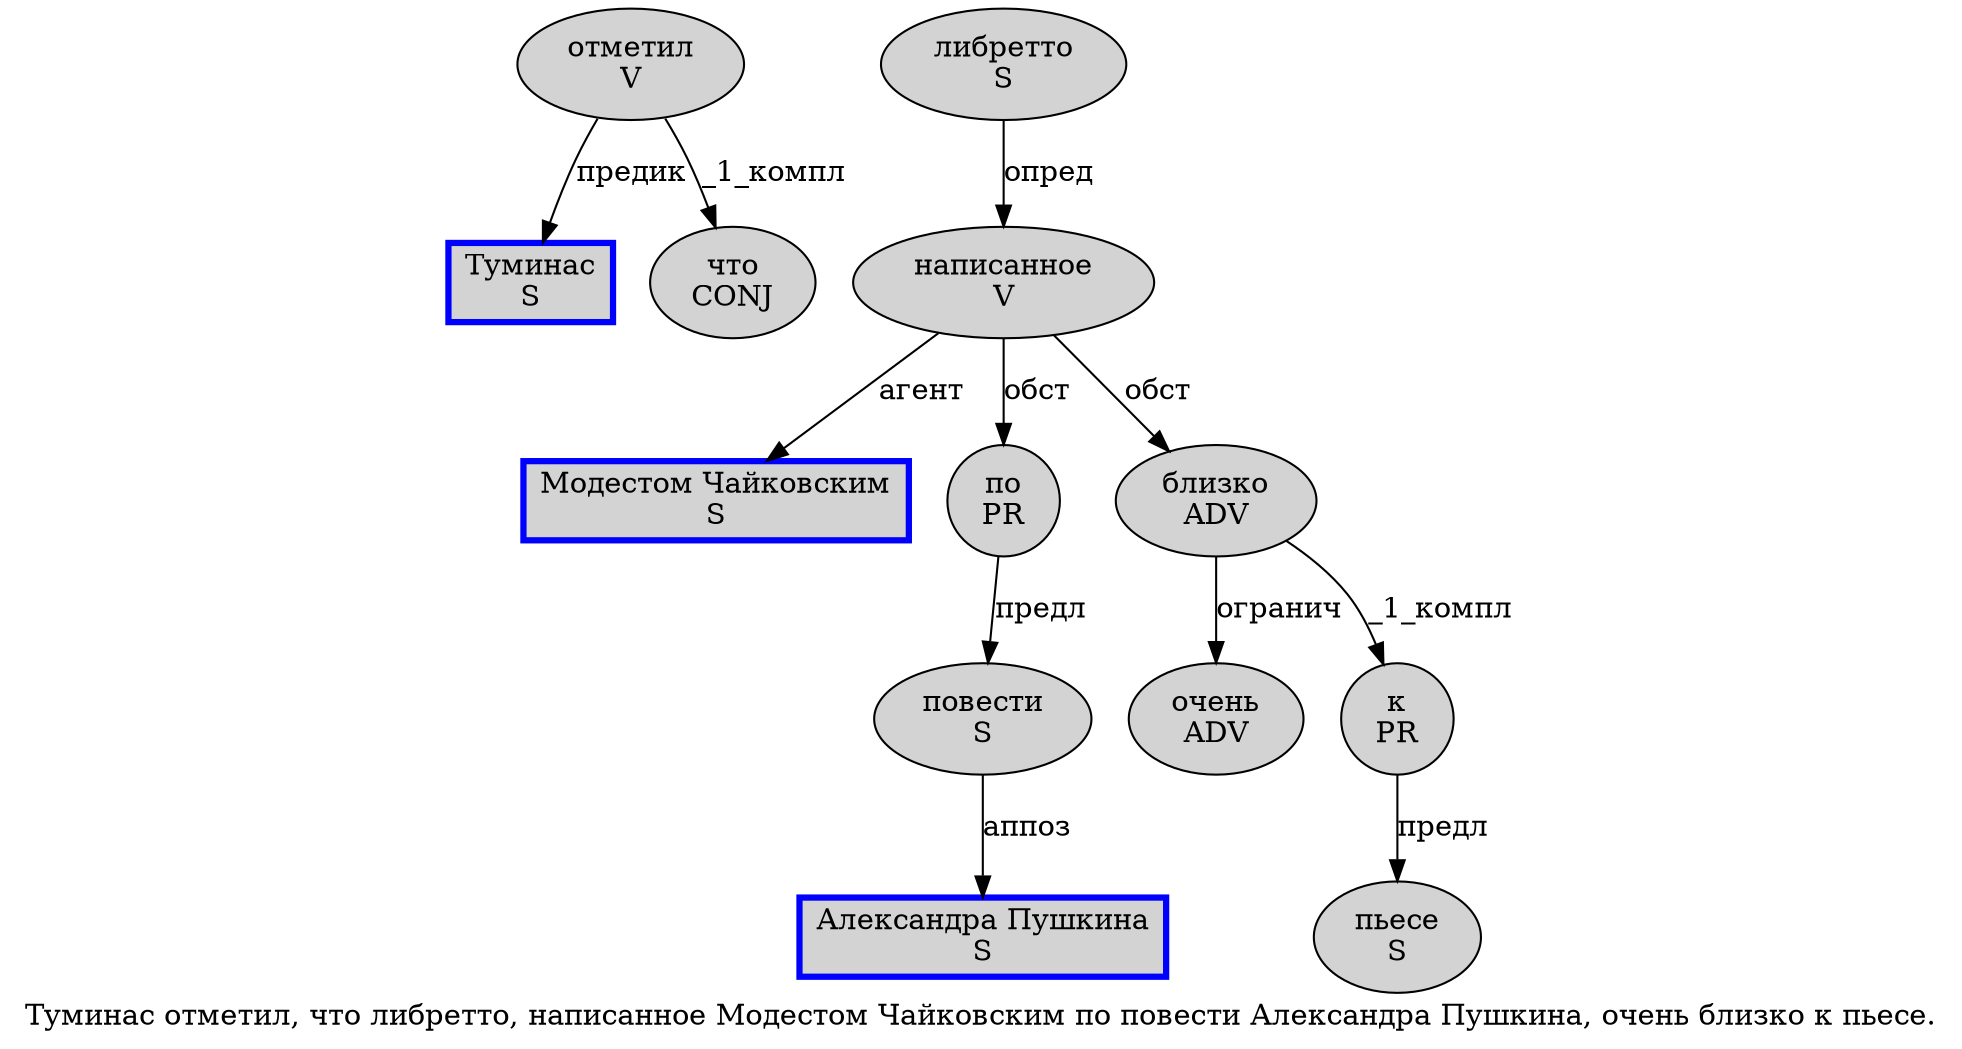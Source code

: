digraph SENTENCE_841 {
	graph [label="Туминас отметил, что либретто, написанное Модестом Чайковским по повести Александра Пушкина, очень близко к пьесе."]
	node [style=filled]
		0 [label="Туминас
S" color=blue fillcolor=lightgray penwidth=3 shape=box]
		1 [label="отметил
V" color="" fillcolor=lightgray penwidth=1 shape=ellipse]
		3 [label="что
CONJ" color="" fillcolor=lightgray penwidth=1 shape=ellipse]
		4 [label="либретто
S" color="" fillcolor=lightgray penwidth=1 shape=ellipse]
		6 [label="написанное
V" color="" fillcolor=lightgray penwidth=1 shape=ellipse]
		7 [label="Модестом Чайковским
S" color=blue fillcolor=lightgray penwidth=3 shape=box]
		8 [label="по
PR" color="" fillcolor=lightgray penwidth=1 shape=ellipse]
		9 [label="повести
S" color="" fillcolor=lightgray penwidth=1 shape=ellipse]
		10 [label="Александра Пушкина
S" color=blue fillcolor=lightgray penwidth=3 shape=box]
		12 [label="очень
ADV" color="" fillcolor=lightgray penwidth=1 shape=ellipse]
		13 [label="близко
ADV" color="" fillcolor=lightgray penwidth=1 shape=ellipse]
		14 [label="к
PR" color="" fillcolor=lightgray penwidth=1 shape=ellipse]
		15 [label="пьесе
S" color="" fillcolor=lightgray penwidth=1 shape=ellipse]
			13 -> 12 [label="огранич"]
			13 -> 14 [label="_1_компл"]
			8 -> 9 [label="предл"]
			14 -> 15 [label="предл"]
			9 -> 10 [label="аппоз"]
			4 -> 6 [label="опред"]
			1 -> 0 [label="предик"]
			1 -> 3 [label="_1_компл"]
			6 -> 7 [label="агент"]
			6 -> 8 [label="обст"]
			6 -> 13 [label="обст"]
}